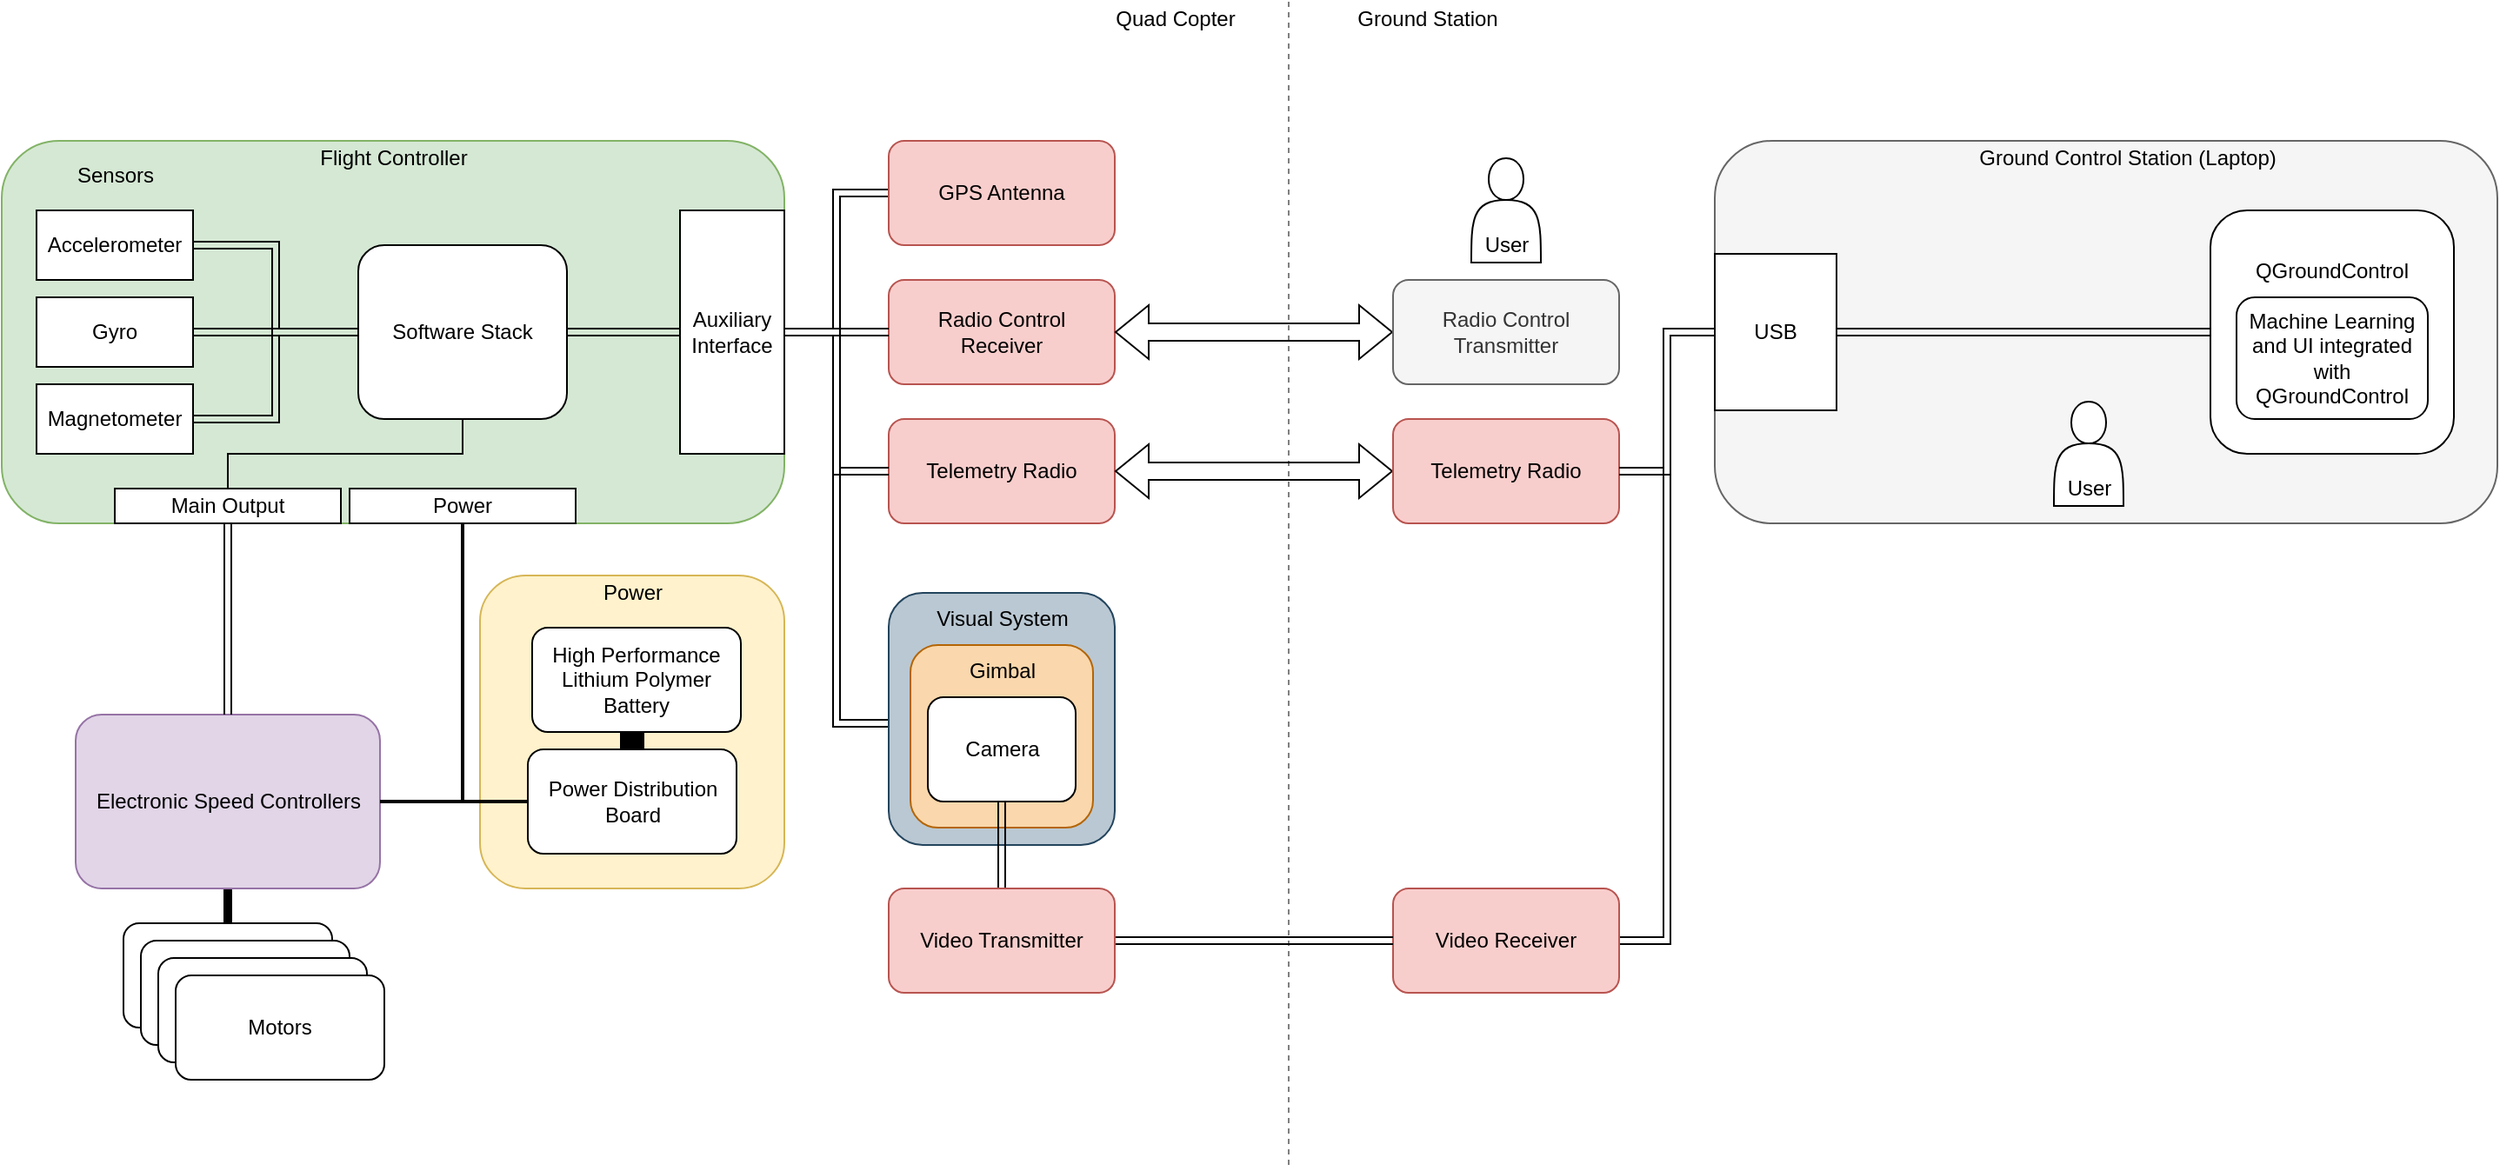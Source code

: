 <mxfile version="14.4.3" type="device" pages="7"><diagram id="L57OoSPGVFHZ4M9xEeLx" name="Level 1"><mxGraphModel dx="2026" dy="1176" grid="1" gridSize="10" guides="1" tooltips="1" connect="1" arrows="1" fold="1" page="1" pageScale="1" pageWidth="850" pageHeight="1100" math="0" shadow="0"><root><mxCell id="0"/><mxCell id="1" parent="0"/><mxCell id="2hWn7nPDc2WVTGScbuD9-1" value="" style="endArrow=none;dashed=1;html=1;opacity=50;" parent="1" edge="1"><mxGeometry width="50" height="50" relative="1" as="geometry"><mxPoint x="850" y="120" as="sourcePoint"/><mxPoint x="850" y="790" as="targetPoint"/></mxGeometry></mxCell><mxCell id="2hWn7nPDc2WVTGScbuD9-3" value="" style="rounded=1;whiteSpace=wrap;html=1;fillColor=#d5e8d4;strokeColor=#82b366;" parent="1" vertex="1"><mxGeometry x="110" y="200" width="450" height="220" as="geometry"/></mxCell><mxCell id="2hWn7nPDc2WVTGScbuD9-8" value="Flight Controller" style="text;html=1;resizable=0;autosize=1;align=center;verticalAlign=middle;points=[];fillColor=none;strokeColor=none;rounded=0;" parent="1" vertex="1"><mxGeometry x="285" y="200" width="100" height="20" as="geometry"/></mxCell><mxCell id="2hWn7nPDc2WVTGScbuD9-61" style="edgeStyle=orthogonalEdgeStyle;rounded=0;orthogonalLoop=1;jettySize=auto;html=1;exitX=1;exitY=0.5;exitDx=0;exitDy=0;entryX=0;entryY=0.5;entryDx=0;entryDy=0;endArrow=none;endFill=0;strokeWidth=1;shape=link;" parent="1" source="2hWn7nPDc2WVTGScbuD9-10" target="2hWn7nPDc2WVTGScbuD9-60" edge="1"><mxGeometry relative="1" as="geometry"/></mxCell><mxCell id="2hWn7nPDc2WVTGScbuD9-10" value="Accelerometer" style="rounded=0;whiteSpace=wrap;html=1;" parent="1" vertex="1"><mxGeometry x="130" y="240" width="90" height="40" as="geometry"/></mxCell><mxCell id="2hWn7nPDc2WVTGScbuD9-62" style="edgeStyle=orthogonalEdgeStyle;shape=link;rounded=0;orthogonalLoop=1;jettySize=auto;html=1;exitX=1;exitY=0.5;exitDx=0;exitDy=0;entryX=0;entryY=0.5;entryDx=0;entryDy=0;endArrow=none;endFill=0;strokeWidth=1;" parent="1" source="2hWn7nPDc2WVTGScbuD9-11" target="2hWn7nPDc2WVTGScbuD9-60" edge="1"><mxGeometry relative="1" as="geometry"/></mxCell><mxCell id="2hWn7nPDc2WVTGScbuD9-11" value="Gyro" style="rounded=0;whiteSpace=wrap;html=1;" parent="1" vertex="1"><mxGeometry x="130" y="290" width="90" height="40" as="geometry"/></mxCell><mxCell id="2hWn7nPDc2WVTGScbuD9-63" style="edgeStyle=orthogonalEdgeStyle;shape=link;rounded=0;orthogonalLoop=1;jettySize=auto;html=1;exitX=1;exitY=0.5;exitDx=0;exitDy=0;entryX=0;entryY=0.5;entryDx=0;entryDy=0;endArrow=none;endFill=0;strokeWidth=1;" parent="1" source="2hWn7nPDc2WVTGScbuD9-12" target="2hWn7nPDc2WVTGScbuD9-60" edge="1"><mxGeometry relative="1" as="geometry"/></mxCell><mxCell id="2hWn7nPDc2WVTGScbuD9-12" value="Magnetometer" style="rounded=0;whiteSpace=wrap;html=1;" parent="1" vertex="1"><mxGeometry x="130" y="340" width="90" height="40" as="geometry"/></mxCell><mxCell id="2hWn7nPDc2WVTGScbuD9-13" value="Ground&amp;nbsp;Station" style="text;html=1;strokeColor=none;fillColor=none;align=center;verticalAlign=middle;whiteSpace=wrap;rounded=0;" parent="1" vertex="1"><mxGeometry x="875" y="120" width="110" height="20" as="geometry"/></mxCell><mxCell id="2hWn7nPDc2WVTGScbuD9-14" value="Quad Copter" style="text;html=1;strokeColor=none;fillColor=none;align=center;verticalAlign=middle;whiteSpace=wrap;rounded=0;" parent="1" vertex="1"><mxGeometry x="745" y="120" width="80" height="20" as="geometry"/></mxCell><mxCell id="2hWn7nPDc2WVTGScbuD9-43" style="edgeStyle=orthogonalEdgeStyle;shape=link;rounded=0;orthogonalLoop=1;jettySize=auto;html=1;exitX=0;exitY=0.5;exitDx=0;exitDy=0;entryX=1;entryY=0.5;entryDx=0;entryDy=0;endArrow=none;endFill=0;" parent="1" source="2hWn7nPDc2WVTGScbuD9-16" target="2hWn7nPDc2WVTGScbuD9-41" edge="1"><mxGeometry relative="1" as="geometry"/></mxCell><mxCell id="2hWn7nPDc2WVTGScbuD9-16" value="GPS Antenna" style="rounded=1;whiteSpace=wrap;html=1;fillColor=#f8cecc;strokeColor=#b85450;" parent="1" vertex="1"><mxGeometry x="620" y="200" width="130" height="60" as="geometry"/></mxCell><mxCell id="2hWn7nPDc2WVTGScbuD9-19" value="Telemetry Radio" style="rounded=1;whiteSpace=wrap;html=1;fillColor=#f8cecc;strokeColor=#b85450;" parent="1" vertex="1"><mxGeometry x="620" y="360" width="130" height="60" as="geometry"/></mxCell><mxCell id="2hWn7nPDc2WVTGScbuD9-23" value="Sensors" style="text;html=1;resizable=0;autosize=1;align=center;verticalAlign=middle;points=[];fillColor=none;strokeColor=none;rounded=0;" parent="1" vertex="1"><mxGeometry x="145" y="210" width="60" height="20" as="geometry"/></mxCell><mxCell id="2hWn7nPDc2WVTGScbuD9-28" value="" style="rounded=1;whiteSpace=wrap;html=1;fillColor=#f5f5f5;strokeColor=#666666;fontColor=#333333;direction=east;" parent="1" vertex="1"><mxGeometry x="1095" y="200" width="450" height="220" as="geometry"/></mxCell><mxCell id="2hWn7nPDc2WVTGScbuD9-29" value="Ground Control Station (Laptop)" style="text;html=1;strokeColor=none;fillColor=none;align=center;verticalAlign=middle;whiteSpace=wrap;rounded=0;direction=east;" parent="1" vertex="1"><mxGeometry x="1235" y="200" width="195" height="20" as="geometry"/></mxCell><mxCell id="mVWEg_uPM2EeYKb2raaq-5" style="edgeStyle=orthogonalEdgeStyle;rounded=0;orthogonalLoop=1;jettySize=auto;html=1;exitX=0;exitY=0.5;exitDx=0;exitDy=0;entryX=1;entryY=0.5;entryDx=0;entryDy=0;shape=link;" parent="1" source="2hWn7nPDc2WVTGScbuD9-30" target="2hWn7nPDc2WVTGScbuD9-35" edge="1"><mxGeometry relative="1" as="geometry"/></mxCell><mxCell id="2hWn7nPDc2WVTGScbuD9-30" value="" style="rounded=1;whiteSpace=wrap;html=1;direction=east;" parent="1" vertex="1"><mxGeometry x="1380" y="240" width="140" height="140" as="geometry"/></mxCell><mxCell id="mVWEg_uPM2EeYKb2raaq-10" style="edgeStyle=orthogonalEdgeStyle;shape=flexArrow;rounded=0;orthogonalLoop=1;jettySize=auto;html=1;exitX=0;exitY=0.5;exitDx=0;exitDy=0;entryX=1;entryY=0.5;entryDx=0;entryDy=0;startArrow=block;startFill=0;" parent="1" source="2hWn7nPDc2WVTGScbuD9-31" target="2hWn7nPDc2WVTGScbuD9-19" edge="1"><mxGeometry relative="1" as="geometry"/></mxCell><mxCell id="2hWn7nPDc2WVTGScbuD9-31" value="Telemetry Radio" style="rounded=1;whiteSpace=wrap;html=1;fillColor=#f8cecc;strokeColor=#b85450;direction=east;" parent="1" vertex="1"><mxGeometry x="910" y="360" width="130" height="60" as="geometry"/></mxCell><mxCell id="2hWn7nPDc2WVTGScbuD9-34" value="Radio Control&lt;br&gt;Receiver" style="rounded=1;whiteSpace=wrap;html=1;fillColor=#f8cecc;strokeColor=#b85450;" parent="1" vertex="1"><mxGeometry x="620" y="280" width="130" height="60" as="geometry"/></mxCell><mxCell id="mVWEg_uPM2EeYKb2raaq-7" style="edgeStyle=orthogonalEdgeStyle;shape=link;rounded=0;orthogonalLoop=1;jettySize=auto;html=1;exitX=0;exitY=0.5;exitDx=0;exitDy=0;entryX=1;entryY=0.5;entryDx=0;entryDy=0;" parent="1" source="2hWn7nPDc2WVTGScbuD9-35" target="2hWn7nPDc2WVTGScbuD9-31" edge="1"><mxGeometry relative="1" as="geometry"/></mxCell><mxCell id="2hWn7nPDc2WVTGScbuD9-35" value="USB" style="rounded=0;whiteSpace=wrap;html=1;direction=east;" parent="1" vertex="1"><mxGeometry x="1095" y="265" width="70" height="90" as="geometry"/></mxCell><mxCell id="mVWEg_uPM2EeYKb2raaq-9" style="edgeStyle=orthogonalEdgeStyle;shape=flexArrow;rounded=0;orthogonalLoop=1;jettySize=auto;html=1;exitX=0;exitY=0.5;exitDx=0;exitDy=0;entryX=1;entryY=0.5;entryDx=0;entryDy=0;startArrow=block;startFill=0;" parent="1" source="2hWn7nPDc2WVTGScbuD9-39" target="2hWn7nPDc2WVTGScbuD9-34" edge="1"><mxGeometry relative="1" as="geometry"/></mxCell><mxCell id="2hWn7nPDc2WVTGScbuD9-39" value="Radio Control Transmitter" style="rounded=1;whiteSpace=wrap;html=1;fillColor=#f5f5f5;strokeColor=#666666;fontColor=#333333;direction=east;" parent="1" vertex="1"><mxGeometry x="910" y="280" width="130" height="60" as="geometry"/></mxCell><mxCell id="2hWn7nPDc2WVTGScbuD9-42" style="edgeStyle=orthogonalEdgeStyle;shape=link;rounded=0;orthogonalLoop=1;jettySize=auto;html=1;exitX=1;exitY=0.5;exitDx=0;exitDy=0;entryX=0;entryY=0.5;entryDx=0;entryDy=0;endArrow=none;endFill=0;" parent="1" source="2hWn7nPDc2WVTGScbuD9-41" target="2hWn7nPDc2WVTGScbuD9-34" edge="1"><mxGeometry relative="1" as="geometry"/></mxCell><mxCell id="2hWn7nPDc2WVTGScbuD9-44" style="edgeStyle=orthogonalEdgeStyle;shape=link;rounded=0;orthogonalLoop=1;jettySize=auto;html=1;exitX=1;exitY=0.5;exitDx=0;exitDy=0;entryX=0;entryY=0.5;entryDx=0;entryDy=0;endArrow=none;endFill=0;" parent="1" source="2hWn7nPDc2WVTGScbuD9-41" target="2hWn7nPDc2WVTGScbuD9-19" edge="1"><mxGeometry relative="1" as="geometry"/></mxCell><mxCell id="1LeT8fLaGipfETS-hUL3-10" style="edgeStyle=orthogonalEdgeStyle;rounded=0;orthogonalLoop=1;jettySize=auto;html=1;exitX=1;exitY=0.5;exitDx=0;exitDy=0;entryX=0;entryY=0.5;entryDx=0;entryDy=0;startArrow=none;startFill=0;endArrow=classicThin;endFill=1;strokeWidth=1;shape=link;" parent="1" source="2hWn7nPDc2WVTGScbuD9-41" target="1LeT8fLaGipfETS-hUL3-6" edge="1"><mxGeometry relative="1" as="geometry"><Array as="points"><mxPoint x="590" y="310"/><mxPoint x="590" y="535"/></Array></mxGeometry></mxCell><mxCell id="2hWn7nPDc2WVTGScbuD9-41" value="Auxiliary Interface" style="rounded=0;whiteSpace=wrap;html=1;" parent="1" vertex="1"><mxGeometry x="500" y="240" width="60" height="140" as="geometry"/></mxCell><mxCell id="2hWn7nPDc2WVTGScbuD9-45" value="" style="rounded=1;whiteSpace=wrap;html=1;fillColor=#fff2cc;strokeColor=#d6b656;" parent="1" vertex="1"><mxGeometry x="385" y="450" width="175" height="180" as="geometry"/></mxCell><mxCell id="2hWn7nPDc2WVTGScbuD9-77" style="edgeStyle=orthogonalEdgeStyle;rounded=0;orthogonalLoop=1;jettySize=auto;html=1;exitX=0.5;exitY=1;exitDx=0;exitDy=0;startArrow=none;startFill=0;endArrow=none;endFill=0;strokeWidth=5;" parent="1" source="2hWn7nPDc2WVTGScbuD9-48" target="2hWn7nPDc2WVTGScbuD9-67" edge="1"><mxGeometry relative="1" as="geometry"/></mxCell><mxCell id="2hWn7nPDc2WVTGScbuD9-48" value="Electronic Speed Controllers" style="rounded=1;whiteSpace=wrap;html=1;fillColor=#e1d5e7;strokeColor=#9673a6;" parent="1" vertex="1"><mxGeometry x="152.5" y="530" width="175" height="100" as="geometry"/></mxCell><mxCell id="2hWn7nPDc2WVTGScbuD9-71" style="edgeStyle=orthogonalEdgeStyle;rounded=0;orthogonalLoop=1;jettySize=auto;html=1;exitX=0;exitY=0.5;exitDx=0;exitDy=0;startArrow=none;startFill=0;endArrow=none;endFill=0;endSize=2;strokeWidth=2;" parent="1" source="2hWn7nPDc2WVTGScbuD9-54" target="2hWn7nPDc2WVTGScbuD9-65" edge="1"><mxGeometry relative="1" as="geometry"/></mxCell><mxCell id="2hWn7nPDc2WVTGScbuD9-74" style="edgeStyle=orthogonalEdgeStyle;rounded=0;orthogonalLoop=1;jettySize=auto;html=1;exitX=0;exitY=0.5;exitDx=0;exitDy=0;entryX=1;entryY=0.5;entryDx=0;entryDy=0;startArrow=none;startFill=0;endArrow=none;endFill=0;endSize=2;strokeWidth=2;" parent="1" source="2hWn7nPDc2WVTGScbuD9-54" target="2hWn7nPDc2WVTGScbuD9-48" edge="1"><mxGeometry relative="1" as="geometry"/></mxCell><mxCell id="2hWn7nPDc2WVTGScbuD9-54" value="Power Distribution Board" style="rounded=1;whiteSpace=wrap;html=1;" parent="1" vertex="1"><mxGeometry x="412.5" y="550" width="120" height="60" as="geometry"/></mxCell><mxCell id="2hWn7nPDc2WVTGScbuD9-55" value="Power" style="text;html=1;strokeColor=none;fillColor=none;align=center;verticalAlign=middle;whiteSpace=wrap;rounded=0;" parent="1" vertex="1"><mxGeometry x="452.5" y="450" width="40" height="20" as="geometry"/></mxCell><mxCell id="2hWn7nPDc2WVTGScbuD9-72" style="edgeStyle=orthogonalEdgeStyle;rounded=0;orthogonalLoop=1;jettySize=auto;html=1;exitX=0.5;exitY=1;exitDx=0;exitDy=0;entryX=0.5;entryY=0;entryDx=0;entryDy=0;startArrow=none;startFill=0;endArrow=none;endFill=0;endSize=2;strokeWidth=14;" parent="1" source="2hWn7nPDc2WVTGScbuD9-57" target="2hWn7nPDc2WVTGScbuD9-54" edge="1"><mxGeometry relative="1" as="geometry"/></mxCell><mxCell id="2hWn7nPDc2WVTGScbuD9-57" value="&lt;span&gt;High Performance Lithium Polymer Battery&lt;/span&gt;" style="rounded=1;whiteSpace=wrap;html=1;" parent="1" vertex="1"><mxGeometry x="415" y="480" width="120" height="60" as="geometry"/></mxCell><mxCell id="2hWn7nPDc2WVTGScbuD9-64" style="edgeStyle=orthogonalEdgeStyle;shape=link;rounded=0;orthogonalLoop=1;jettySize=auto;html=1;exitX=1;exitY=0.5;exitDx=0;exitDy=0;endArrow=none;endFill=0;strokeWidth=1;" parent="1" source="2hWn7nPDc2WVTGScbuD9-60" target="2hWn7nPDc2WVTGScbuD9-41" edge="1"><mxGeometry relative="1" as="geometry"/></mxCell><mxCell id="1LeT8fLaGipfETS-hUL3-3" style="edgeStyle=orthogonalEdgeStyle;rounded=0;orthogonalLoop=1;jettySize=auto;html=1;exitX=0.5;exitY=1;exitDx=0;exitDy=0;entryX=0.5;entryY=0;entryDx=0;entryDy=0;startArrow=none;startFill=0;endArrow=none;endFill=0;strokeWidth=1;" parent="1" source="2hWn7nPDc2WVTGScbuD9-60" target="1LeT8fLaGipfETS-hUL3-1" edge="1"><mxGeometry relative="1" as="geometry"/></mxCell><mxCell id="2hWn7nPDc2WVTGScbuD9-60" value="Software Stack" style="rounded=1;whiteSpace=wrap;html=1;" parent="1" vertex="1"><mxGeometry x="315" y="260" width="120" height="100" as="geometry"/></mxCell><mxCell id="2hWn7nPDc2WVTGScbuD9-65" value="Power" style="rounded=0;whiteSpace=wrap;html=1;" parent="1" vertex="1"><mxGeometry x="310" y="400" width="130" height="20" as="geometry"/></mxCell><mxCell id="2hWn7nPDc2WVTGScbuD9-67" value="Motor" style="rounded=1;whiteSpace=wrap;html=1;" parent="1" vertex="1"><mxGeometry x="180" y="650" width="120" height="60" as="geometry"/></mxCell><mxCell id="2hWn7nPDc2WVTGScbuD9-68" value="Motor" style="rounded=1;whiteSpace=wrap;html=1;" parent="1" vertex="1"><mxGeometry x="190" y="660" width="120" height="60" as="geometry"/></mxCell><mxCell id="2hWn7nPDc2WVTGScbuD9-69" value="Motor" style="rounded=1;whiteSpace=wrap;html=1;" parent="1" vertex="1"><mxGeometry x="200" y="670" width="120" height="60" as="geometry"/></mxCell><mxCell id="2hWn7nPDc2WVTGScbuD9-70" value="Motors" style="rounded=1;whiteSpace=wrap;html=1;" parent="1" vertex="1"><mxGeometry x="210" y="680" width="120" height="60" as="geometry"/></mxCell><mxCell id="2hWn7nPDc2WVTGScbuD9-76" style="edgeStyle=orthogonalEdgeStyle;rounded=0;orthogonalLoop=1;jettySize=auto;html=1;entryX=0.5;entryY=0;entryDx=0;entryDy=0;startArrow=none;startFill=0;endArrow=none;endFill=0;strokeWidth=1;shape=link;exitX=0.5;exitY=1;exitDx=0;exitDy=0;" parent="1" source="1LeT8fLaGipfETS-hUL3-1" target="2hWn7nPDc2WVTGScbuD9-48" edge="1"><mxGeometry relative="1" as="geometry"><mxPoint x="240" y="440" as="sourcePoint"/></mxGeometry></mxCell><mxCell id="2hWn7nPDc2WVTGScbuD9-83" value="" style="shape=actor;whiteSpace=wrap;html=1;direction=east;" parent="1" vertex="1"><mxGeometry x="1290" y="350" width="40" height="60" as="geometry"/></mxCell><mxCell id="mVWEg_uPM2EeYKb2raaq-11" value="User" style="text;html=1;align=center;verticalAlign=middle;resizable=0;points=[];autosize=1;" parent="1" vertex="1"><mxGeometry x="1290" y="390" width="40" height="20" as="geometry"/></mxCell><mxCell id="1LeT8fLaGipfETS-hUL3-1" value="Main Output" style="rounded=0;whiteSpace=wrap;html=1;" parent="1" vertex="1"><mxGeometry x="175" y="400" width="130" height="20" as="geometry"/></mxCell><mxCell id="1LeT8fLaGipfETS-hUL3-4" value="" style="rounded=1;whiteSpace=wrap;html=1;fillColor=#bac8d3;strokeColor=#23445d;" parent="1" vertex="1"><mxGeometry x="620" y="460" width="130" height="145" as="geometry"/></mxCell><mxCell id="1LeT8fLaGipfETS-hUL3-5" value="Visual System" style="text;html=1;align=center;verticalAlign=middle;resizable=0;points=[];autosize=1;" parent="1" vertex="1"><mxGeometry x="640" y="465" width="90" height="20" as="geometry"/></mxCell><mxCell id="1LeT8fLaGipfETS-hUL3-6" value="" style="rounded=1;whiteSpace=wrap;html=1;fillColor=#fad7ac;strokeColor=#b46504;" parent="1" vertex="1"><mxGeometry x="632.5" y="490" width="105" height="105" as="geometry"/></mxCell><mxCell id="1LeT8fLaGipfETS-hUL3-8" value="Camera" style="rounded=1;whiteSpace=wrap;html=1;" parent="1" vertex="1"><mxGeometry x="642.5" y="520" width="85" height="60" as="geometry"/></mxCell><mxCell id="1LeT8fLaGipfETS-hUL3-9" value="Gimbal" style="text;html=1;align=center;verticalAlign=middle;resizable=0;points=[];autosize=1;" parent="1" vertex="1"><mxGeometry x="660" y="495" width="50" height="20" as="geometry"/></mxCell><mxCell id="KC3mMcQxpz_5OKfKuOs6-1" value="" style="shape=actor;whiteSpace=wrap;html=1;direction=east;" parent="1" vertex="1"><mxGeometry x="955" y="210" width="40" height="60" as="geometry"/></mxCell><mxCell id="KC3mMcQxpz_5OKfKuOs6-2" value="User" style="text;html=1;align=center;verticalAlign=middle;resizable=0;points=[];autosize=1;" parent="1" vertex="1"><mxGeometry x="955" y="250" width="40" height="20" as="geometry"/></mxCell><mxCell id="6q-NcdesIaIxOx32wUDX-1" value="QGroundControl" style="text;html=1;strokeColor=none;fillColor=none;align=center;verticalAlign=middle;whiteSpace=wrap;rounded=0;" parent="1" vertex="1"><mxGeometry x="1400" y="265" width="100" height="20" as="geometry"/></mxCell><mxCell id="6q-NcdesIaIxOx32wUDX-2" value="Machine Learning and UI integrated with QGroundControl" style="rounded=1;whiteSpace=wrap;html=1;" parent="1" vertex="1"><mxGeometry x="1395" y="290" width="110" height="70" as="geometry"/></mxCell><mxCell id="6q-NcdesIaIxOx32wUDX-4" style="edgeStyle=orthogonalEdgeStyle;rounded=0;orthogonalLoop=1;jettySize=auto;html=1;entryX=0;entryY=0.5;entryDx=0;entryDy=0;endArrow=none;endFill=0;shape=link;" parent="1" source="6q-NcdesIaIxOx32wUDX-3" target="2hWn7nPDc2WVTGScbuD9-35" edge="1"><mxGeometry relative="1" as="geometry"/></mxCell><mxCell id="6q-NcdesIaIxOx32wUDX-3" value="Video Receiver" style="rounded=1;whiteSpace=wrap;html=1;fillColor=#f8cecc;strokeColor=#b85450;direction=east;" parent="1" vertex="1"><mxGeometry x="910" y="630" width="130" height="60" as="geometry"/></mxCell><mxCell id="6q-NcdesIaIxOx32wUDX-6" style="edgeStyle=orthogonalEdgeStyle;shape=link;rounded=0;orthogonalLoop=1;jettySize=auto;html=1;entryX=0.5;entryY=1;entryDx=0;entryDy=0;endArrow=none;endFill=0;" parent="1" source="6q-NcdesIaIxOx32wUDX-5" target="1LeT8fLaGipfETS-hUL3-8" edge="1"><mxGeometry relative="1" as="geometry"/></mxCell><mxCell id="6q-NcdesIaIxOx32wUDX-7" style="edgeStyle=orthogonalEdgeStyle;shape=link;rounded=0;orthogonalLoop=1;jettySize=auto;html=1;endArrow=none;endFill=0;" parent="1" source="6q-NcdesIaIxOx32wUDX-5" target="6q-NcdesIaIxOx32wUDX-3" edge="1"><mxGeometry relative="1" as="geometry"/></mxCell><mxCell id="6q-NcdesIaIxOx32wUDX-5" value="Video Transmitter" style="rounded=1;whiteSpace=wrap;html=1;fillColor=#f8cecc;strokeColor=#b85450;direction=east;" parent="1" vertex="1"><mxGeometry x="620" y="630" width="130" height="60" as="geometry"/></mxCell></root></mxGraphModel></diagram><diagram id="wiLABbhi4EED9Iqvi5vL" name="Level 2 - Control"><mxGraphModel dx="2026" dy="1176" grid="1" gridSize="10" guides="1" tooltips="1" connect="1" arrows="1" fold="1" page="1" pageScale="1" pageWidth="850" pageHeight="1100" math="0" shadow="0"><root><mxCell id="ggPjbQMGnuUtf8POyPaK-0"/><mxCell id="ggPjbQMGnuUtf8POyPaK-1" parent="ggPjbQMGnuUtf8POyPaK-0"/><mxCell id="rTtfcUrDVZpvDX_cf9F0-0" value="" style="rounded=1;whiteSpace=wrap;html=1;fillColor=#d5e8d4;strokeColor=#82b366;" parent="ggPjbQMGnuUtf8POyPaK-1" vertex="1"><mxGeometry x="40" y="40" width="450" height="220" as="geometry"/></mxCell><mxCell id="rTtfcUrDVZpvDX_cf9F0-1" value="PX4 Flight Controller" style="text;html=1;resizable=0;autosize=1;align=center;verticalAlign=middle;points=[];fillColor=none;strokeColor=none;rounded=0;" parent="ggPjbQMGnuUtf8POyPaK-1" vertex="1"><mxGeometry x="200" y="40" width="130" height="20" as="geometry"/></mxCell><mxCell id="rTtfcUrDVZpvDX_cf9F0-2" style="edgeStyle=orthogonalEdgeStyle;rounded=0;orthogonalLoop=1;jettySize=auto;html=1;exitX=1;exitY=0.5;exitDx=0;exitDy=0;entryX=0;entryY=0.5;entryDx=0;entryDy=0;endArrow=none;endFill=0;strokeWidth=1;shape=link;" parent="ggPjbQMGnuUtf8POyPaK-1" source="rTtfcUrDVZpvDX_cf9F0-3" target="rTtfcUrDVZpvDX_cf9F0-12" edge="1"><mxGeometry relative="1" as="geometry"/></mxCell><mxCell id="rTtfcUrDVZpvDX_cf9F0-3" value="Accelerometer" style="rounded=0;whiteSpace=wrap;html=1;" parent="ggPjbQMGnuUtf8POyPaK-1" vertex="1"><mxGeometry x="60" y="80" width="90" height="40" as="geometry"/></mxCell><mxCell id="rTtfcUrDVZpvDX_cf9F0-4" style="edgeStyle=orthogonalEdgeStyle;shape=link;rounded=0;orthogonalLoop=1;jettySize=auto;html=1;exitX=1;exitY=0.5;exitDx=0;exitDy=0;entryX=0;entryY=0.5;entryDx=0;entryDy=0;endArrow=none;endFill=0;strokeWidth=1;" parent="ggPjbQMGnuUtf8POyPaK-1" source="rTtfcUrDVZpvDX_cf9F0-5" target="rTtfcUrDVZpvDX_cf9F0-12" edge="1"><mxGeometry relative="1" as="geometry"/></mxCell><mxCell id="rTtfcUrDVZpvDX_cf9F0-5" value="Gyro" style="rounded=0;whiteSpace=wrap;html=1;" parent="ggPjbQMGnuUtf8POyPaK-1" vertex="1"><mxGeometry x="60" y="130" width="90" height="40" as="geometry"/></mxCell><mxCell id="rTtfcUrDVZpvDX_cf9F0-6" style="edgeStyle=orthogonalEdgeStyle;shape=link;rounded=0;orthogonalLoop=1;jettySize=auto;html=1;exitX=1;exitY=0.5;exitDx=0;exitDy=0;entryX=0;entryY=0.5;entryDx=0;entryDy=0;endArrow=none;endFill=0;strokeWidth=1;" parent="ggPjbQMGnuUtf8POyPaK-1" source="rTtfcUrDVZpvDX_cf9F0-7" target="rTtfcUrDVZpvDX_cf9F0-12" edge="1"><mxGeometry relative="1" as="geometry"/></mxCell><mxCell id="rTtfcUrDVZpvDX_cf9F0-7" value="Magnetometer" style="rounded=0;whiteSpace=wrap;html=1;" parent="ggPjbQMGnuUtf8POyPaK-1" vertex="1"><mxGeometry x="60" y="180" width="90" height="40" as="geometry"/></mxCell><mxCell id="rTtfcUrDVZpvDX_cf9F0-8" value="Sensors" style="text;html=1;resizable=0;autosize=1;align=center;verticalAlign=middle;points=[];fillColor=none;strokeColor=none;rounded=0;" parent="ggPjbQMGnuUtf8POyPaK-1" vertex="1"><mxGeometry x="75" y="50" width="60" height="20" as="geometry"/></mxCell><mxCell id="bDgC2okuGLu8KI3sO2Jo-3" style="edgeStyle=orthogonalEdgeStyle;rounded=0;orthogonalLoop=1;jettySize=auto;html=1;exitX=1;exitY=0.5;exitDx=0;exitDy=0;startArrow=classic;startFill=1;" parent="ggPjbQMGnuUtf8POyPaK-1" source="rTtfcUrDVZpvDX_cf9F0-9" edge="1"><mxGeometry relative="1" as="geometry"><mxPoint x="560" y="150" as="targetPoint"/></mxGeometry></mxCell><mxCell id="rTtfcUrDVZpvDX_cf9F0-9" value="Auxiliary Interface" style="rounded=0;whiteSpace=wrap;html=1;" parent="ggPjbQMGnuUtf8POyPaK-1" vertex="1"><mxGeometry x="430" y="80" width="60" height="140" as="geometry"/></mxCell><mxCell id="rTtfcUrDVZpvDX_cf9F0-10" style="edgeStyle=orthogonalEdgeStyle;shape=link;rounded=0;orthogonalLoop=1;jettySize=auto;html=1;exitX=1;exitY=0.5;exitDx=0;exitDy=0;endArrow=none;endFill=0;strokeWidth=1;" parent="ggPjbQMGnuUtf8POyPaK-1" source="rTtfcUrDVZpvDX_cf9F0-12" target="rTtfcUrDVZpvDX_cf9F0-9" edge="1"><mxGeometry relative="1" as="geometry"/></mxCell><mxCell id="rTtfcUrDVZpvDX_cf9F0-11" style="edgeStyle=orthogonalEdgeStyle;rounded=0;orthogonalLoop=1;jettySize=auto;html=1;exitX=0.5;exitY=1;exitDx=0;exitDy=0;entryX=0.5;entryY=0;entryDx=0;entryDy=0;startArrow=none;startFill=0;endArrow=none;endFill=0;strokeWidth=1;" parent="ggPjbQMGnuUtf8POyPaK-1" source="rTtfcUrDVZpvDX_cf9F0-12" target="rTtfcUrDVZpvDX_cf9F0-14" edge="1"><mxGeometry relative="1" as="geometry"/></mxCell><mxCell id="rTtfcUrDVZpvDX_cf9F0-12" value="Software Stack" style="rounded=1;whiteSpace=wrap;html=1;" parent="ggPjbQMGnuUtf8POyPaK-1" vertex="1"><mxGeometry x="245" y="100" width="120" height="100" as="geometry"/></mxCell><mxCell id="rTtfcUrDVZpvDX_cf9F0-13" value="Power" style="rounded=0;whiteSpace=wrap;html=1;" parent="ggPjbQMGnuUtf8POyPaK-1" vertex="1"><mxGeometry x="240" y="240" width="130" height="20" as="geometry"/></mxCell><mxCell id="3UVXeNfnDoLnRZcKmKPL-4" style="edgeStyle=orthogonalEdgeStyle;rounded=0;orthogonalLoop=1;jettySize=auto;html=1;exitX=0.5;exitY=1;exitDx=0;exitDy=0;" parent="ggPjbQMGnuUtf8POyPaK-1" source="rTtfcUrDVZpvDX_cf9F0-14" edge="1"><mxGeometry relative="1" as="geometry"><mxPoint x="170" y="290" as="targetPoint"/></mxGeometry></mxCell><mxCell id="rTtfcUrDVZpvDX_cf9F0-14" value="Main Output" style="rounded=0;whiteSpace=wrap;html=1;" parent="ggPjbQMGnuUtf8POyPaK-1" vertex="1"><mxGeometry x="105" y="240" width="130" height="20" as="geometry"/></mxCell><mxCell id="bDgC2okuGLu8KI3sO2Jo-2" style="edgeStyle=orthogonalEdgeStyle;rounded=0;orthogonalLoop=1;jettySize=auto;html=1;entryX=0.5;entryY=1;entryDx=0;entryDy=0;exitX=0.5;exitY=0;exitDx=0;exitDy=0;" parent="ggPjbQMGnuUtf8POyPaK-1" source="bDgC2okuGLu8KI3sO2Jo-1" target="rTtfcUrDVZpvDX_cf9F0-13" edge="1"><mxGeometry relative="1" as="geometry"><mxPoint x="305" y="300" as="sourcePoint"/></mxGeometry></mxCell><mxCell id="bDgC2okuGLu8KI3sO2Jo-1" value="5V Supply" style="text;html=1;strokeColor=none;fillColor=none;align=center;verticalAlign=middle;whiteSpace=wrap;rounded=0;" parent="ggPjbQMGnuUtf8POyPaK-1" vertex="1"><mxGeometry x="237.5" y="300" width="135" height="20" as="geometry"/></mxCell><mxCell id="bDgC2okuGLu8KI3sO2Jo-4" value="External Sensors" style="text;html=1;align=center;verticalAlign=middle;resizable=0;points=[];autosize=1;" parent="ggPjbQMGnuUtf8POyPaK-1" vertex="1"><mxGeometry x="560" y="140" width="110" height="20" as="geometry"/></mxCell><mxCell id="3UVXeNfnDoLnRZcKmKPL-2" value="Electronic Speed Controllers (PWM)" style="text;html=1;strokeColor=none;fillColor=none;align=center;verticalAlign=middle;whiteSpace=wrap;rounded=0;" parent="ggPjbQMGnuUtf8POyPaK-1" vertex="1"><mxGeometry x="102.5" y="300" width="135" height="20" as="geometry"/></mxCell></root></mxGraphModel></diagram><diagram id="qkE4tNSkCtNKyvYT9DgE" name="Level 2 - ESC"><mxGraphModel dx="2026" dy="1176" grid="1" gridSize="10" guides="1" tooltips="1" connect="1" arrows="1" fold="1" page="1" pageScale="1" pageWidth="850" pageHeight="1100" math="0" shadow="0"><root><mxCell id="Gy1rUWJ7SZ1IuBK66XTh-0"/><mxCell id="Gy1rUWJ7SZ1IuBK66XTh-1" parent="Gy1rUWJ7SZ1IuBK66XTh-0"/><mxCell id="Lgi07TF8syMw5dw3BWuA-0" style="edgeStyle=orthogonalEdgeStyle;rounded=0;orthogonalLoop=1;jettySize=auto;html=1;exitX=0.5;exitY=1;exitDx=0;exitDy=0;startArrow=none;startFill=0;endArrow=none;endFill=0;strokeWidth=5;" parent="Gy1rUWJ7SZ1IuBK66XTh-1" source="Lgi07TF8syMw5dw3BWuA-1" target="Lgi07TF8syMw5dw3BWuA-2" edge="1"><mxGeometry relative="1" as="geometry"/></mxCell><mxCell id="Lgi07TF8syMw5dw3BWuA-1" value="Electronic Speed Controllers" style="rounded=1;whiteSpace=wrap;html=1;fillColor=#e1d5e7;strokeColor=#9673a6;" parent="Gy1rUWJ7SZ1IuBK66XTh-1" vertex="1"><mxGeometry x="120" y="160" width="175" height="100" as="geometry"/></mxCell><mxCell id="Lgi07TF8syMw5dw3BWuA-2" value="Motor" style="rounded=1;whiteSpace=wrap;html=1;" parent="Gy1rUWJ7SZ1IuBK66XTh-1" vertex="1"><mxGeometry x="147.5" y="280" width="120" height="60" as="geometry"/></mxCell><mxCell id="Lgi07TF8syMw5dw3BWuA-3" value="Motor" style="rounded=1;whiteSpace=wrap;html=1;" parent="Gy1rUWJ7SZ1IuBK66XTh-1" vertex="1"><mxGeometry x="157.5" y="290" width="120" height="60" as="geometry"/></mxCell><mxCell id="Lgi07TF8syMw5dw3BWuA-4" value="Motor" style="rounded=1;whiteSpace=wrap;html=1;" parent="Gy1rUWJ7SZ1IuBK66XTh-1" vertex="1"><mxGeometry x="167.5" y="300" width="120" height="60" as="geometry"/></mxCell><mxCell id="06-349LlHpCIcQJPyFn6-0" value="" style="endArrow=none;html=1;entryX=1;entryY=0.5;entryDx=0;entryDy=0;endFill=0;strokeWidth=6;" parent="Gy1rUWJ7SZ1IuBK66XTh-1" target="Lgi07TF8syMw5dw3BWuA-1" edge="1"><mxGeometry width="50" height="50" relative="1" as="geometry"><mxPoint x="370" y="210" as="sourcePoint"/><mxPoint x="320" y="210" as="targetPoint"/></mxGeometry></mxCell><mxCell id="06-349LlHpCIcQJPyFn6-1" value="" style="endArrow=classic;html=1;shape=link;" parent="Gy1rUWJ7SZ1IuBK66XTh-1" edge="1"><mxGeometry width="50" height="50" relative="1" as="geometry"><mxPoint x="208" y="90" as="sourcePoint"/><mxPoint x="208" y="160" as="targetPoint"/></mxGeometry></mxCell><mxCell id="06-349LlHpCIcQJPyFn6-2" value="Flight Controller" style="text;html=1;align=center;verticalAlign=middle;resizable=0;points=[];autosize=1;" parent="Gy1rUWJ7SZ1IuBK66XTh-1" vertex="1"><mxGeometry x="157.5" y="70" width="100" height="20" as="geometry"/></mxCell><mxCell id="06-349LlHpCIcQJPyFn6-3" value="14.8V (Power Distribution Board)" style="text;html=1;align=center;verticalAlign=middle;resizable=0;points=[];autosize=1;" parent="Gy1rUWJ7SZ1IuBK66XTh-1" vertex="1"><mxGeometry x="320" y="180" width="190" height="20" as="geometry"/></mxCell></root></mxGraphModel></diagram><diagram id="JMp_ia8EDyN1MUNxryvZ" name="Level 2 - Sensors"><mxGraphModel dx="2026" dy="1176" grid="1" gridSize="10" guides="1" tooltips="1" connect="1" arrows="1" fold="1" page="1" pageScale="1" pageWidth="850" pageHeight="1100" math="0" shadow="0"><root><mxCell id="yUhFRcREmp4wtqSTOj0Y-0"/><mxCell id="yUhFRcREmp4wtqSTOj0Y-1" parent="yUhFRcREmp4wtqSTOj0Y-0"/><mxCell id="dCluGCZjfToCMcQBhcjd-0" value="GPS Antenna" style="rounded=1;whiteSpace=wrap;html=1;fillColor=#f8cecc;strokeColor=#b85450;" parent="yUhFRcREmp4wtqSTOj0Y-1" vertex="1"><mxGeometry x="200" y="40" width="130" height="60" as="geometry"/></mxCell><mxCell id="dCluGCZjfToCMcQBhcjd-1" value="Telemetry Radio" style="rounded=1;whiteSpace=wrap;html=1;fillColor=#f8cecc;strokeColor=#b85450;" parent="yUhFRcREmp4wtqSTOj0Y-1" vertex="1"><mxGeometry x="200" y="200" width="130" height="60" as="geometry"/></mxCell><mxCell id="dCluGCZjfToCMcQBhcjd-2" value="Radio Control&lt;br&gt;Receiver" style="rounded=1;whiteSpace=wrap;html=1;fillColor=#f8cecc;strokeColor=#b85450;" parent="yUhFRcREmp4wtqSTOj0Y-1" vertex="1"><mxGeometry x="200" y="120" width="130" height="60" as="geometry"/></mxCell><mxCell id="wsuUp_lKtWuTvz6RnBrx-1" style="edgeStyle=orthogonalEdgeStyle;shape=link;rounded=0;orthogonalLoop=1;jettySize=auto;html=1;entryX=0;entryY=0.5;entryDx=0;entryDy=0;endArrow=none;endFill=0;strokeWidth=1;" parent="yUhFRcREmp4wtqSTOj0Y-1" target="dCluGCZjfToCMcQBhcjd-2" edge="1"><mxGeometry relative="1" as="geometry"><mxPoint x="90" y="150" as="sourcePoint"/></mxGeometry></mxCell><mxCell id="wsuUp_lKtWuTvz6RnBrx-3" style="edgeStyle=orthogonalEdgeStyle;shape=link;rounded=0;orthogonalLoop=1;jettySize=auto;html=1;entryX=0;entryY=0.5;entryDx=0;entryDy=0;endArrow=none;endFill=0;strokeWidth=1;" parent="yUhFRcREmp4wtqSTOj0Y-1" target="dCluGCZjfToCMcQBhcjd-1" edge="1"><mxGeometry relative="1" as="geometry"><mxPoint x="90" y="150" as="sourcePoint"/></mxGeometry></mxCell><mxCell id="wsuUp_lKtWuTvz6RnBrx-4" style="edgeStyle=orthogonalEdgeStyle;shape=link;rounded=0;orthogonalLoop=1;jettySize=auto;html=1;entryX=0;entryY=0.5;entryDx=0;entryDy=0;endArrow=none;endFill=0;strokeWidth=1;" parent="yUhFRcREmp4wtqSTOj0Y-1" target="dCluGCZjfToCMcQBhcjd-0" edge="1"><mxGeometry relative="1" as="geometry"><mxPoint x="90" y="150" as="sourcePoint"/></mxGeometry></mxCell><mxCell id="wsuUp_lKtWuTvz6RnBrx-0" value="Flight Controller" style="text;html=1;strokeColor=none;fillColor=none;align=center;verticalAlign=middle;whiteSpace=wrap;rounded=0;" parent="yUhFRcREmp4wtqSTOj0Y-1" vertex="1"><mxGeometry x="40" y="140" width="40" height="20" as="geometry"/></mxCell><mxCell id="wsuUp_lKtWuTvz6RnBrx-5" value="I2C" style="text;html=1;align=center;verticalAlign=middle;resizable=0;points=[];autosize=1;" parent="yUhFRcREmp4wtqSTOj0Y-1" vertex="1"><mxGeometry x="100" y="120" width="30" height="20" as="geometry"/></mxCell></root></mxGraphModel></diagram><diagram id="MpX4Fsow3qacUTX5fPgu" name="Level 2 - Power"><mxGraphModel dx="2026" dy="1176" grid="1" gridSize="10" guides="1" tooltips="1" connect="1" arrows="1" fold="1" page="1" pageScale="1" pageWidth="850" pageHeight="1100" math="0" shadow="0"><root><mxCell id="yboLUJjTb6MOelh8iGaP-0"/><mxCell id="yboLUJjTb6MOelh8iGaP-1" parent="yboLUJjTb6MOelh8iGaP-0"/><mxCell id="yboLUJjTb6MOelh8iGaP-3" value="Power Distribution Board" style="rounded=1;whiteSpace=wrap;html=1;fillColor=#f8cecc;strokeColor=#b85450;" parent="yboLUJjTb6MOelh8iGaP-1" vertex="1"><mxGeometry x="130" y="220" width="250" height="130" as="geometry"/></mxCell><mxCell id="yboLUJjTb6MOelh8iGaP-5" style="edgeStyle=orthogonalEdgeStyle;rounded=0;orthogonalLoop=1;jettySize=auto;html=1;exitX=0.5;exitY=1;exitDx=0;exitDy=0;entryX=0.5;entryY=0;entryDx=0;entryDy=0;startArrow=none;startFill=0;endArrow=none;endFill=0;endSize=2;strokeWidth=14;" parent="yboLUJjTb6MOelh8iGaP-1" source="yboLUJjTb6MOelh8iGaP-6" target="yboLUJjTb6MOelh8iGaP-3" edge="1"><mxGeometry relative="1" as="geometry"/></mxCell><mxCell id="yboLUJjTb6MOelh8iGaP-6" value="&lt;span&gt;14.8V Lithium Polymer Battery&lt;/span&gt;" style="rounded=1;whiteSpace=wrap;html=1;fillColor=#fff2cc;strokeColor=#d6b656;" parent="yboLUJjTb6MOelh8iGaP-1" vertex="1"><mxGeometry x="152.5" y="60" width="205" height="130" as="geometry"/></mxCell><mxCell id="9At-Cf4RkO8wPQRINhTk-2" value="" style="endArrow=classic;html=1;strokeWidth=3;exitX=1;exitY=0.5;exitDx=0;exitDy=0;" parent="yboLUJjTb6MOelh8iGaP-1" source="yboLUJjTb6MOelh8iGaP-3" edge="1"><mxGeometry width="50" height="50" relative="1" as="geometry"><mxPoint x="330" y="310" as="sourcePoint"/><mxPoint x="480" y="285" as="targetPoint"/></mxGeometry></mxCell><mxCell id="9At-Cf4RkO8wPQRINhTk-4" value="Flight Controller" style="text;html=1;align=center;verticalAlign=middle;resizable=0;points=[];autosize=1;" parent="yboLUJjTb6MOelh8iGaP-1" vertex="1"><mxGeometry x="480" y="275" width="100" height="20" as="geometry"/></mxCell><mxCell id="9At-Cf4RkO8wPQRINhTk-5" value="5V" style="text;html=1;align=center;verticalAlign=middle;resizable=0;points=[];autosize=1;" parent="yboLUJjTb6MOelh8iGaP-1" vertex="1"><mxGeometry x="385" y="230" width="30" height="20" as="geometry"/></mxCell><mxCell id="9At-Cf4RkO8wPQRINhTk-8" value="" style="endArrow=classic;html=1;strokeWidth=6;exitX=0.5;exitY=1;exitDx=0;exitDy=0;" parent="yboLUJjTb6MOelh8iGaP-1" source="yboLUJjTb6MOelh8iGaP-3" edge="1"><mxGeometry width="50" height="50" relative="1" as="geometry"><mxPoint x="230" y="390" as="sourcePoint"/><mxPoint x="255" y="440" as="targetPoint"/></mxGeometry></mxCell><mxCell id="9At-Cf4RkO8wPQRINhTk-9" value="Electronic Speed Controller" style="text;html=1;align=center;verticalAlign=middle;resizable=0;points=[];autosize=1;" parent="yboLUJjTb6MOelh8iGaP-1" vertex="1"><mxGeometry x="175" y="440" width="160" height="20" as="geometry"/></mxCell><mxCell id="9At-Cf4RkO8wPQRINhTk-10" value="14.8V" style="text;html=1;align=center;verticalAlign=middle;resizable=0;points=[];autosize=1;" parent="yboLUJjTb6MOelh8iGaP-1" vertex="1"><mxGeometry x="250" y="370" width="50" height="20" as="geometry"/></mxCell></root></mxGraphModel></diagram><diagram id="Er6A_J2R5SAkkAP09Snk" name="Level 2 - Gimbal"><mxGraphModel dx="2026" dy="1176" grid="1" gridSize="10" guides="1" tooltips="1" connect="1" arrows="1" fold="1" page="1" pageScale="1" pageWidth="850" pageHeight="1100" math="0" shadow="0"><root><mxCell id="6sWSKZmLtrFzp0rDhone-0"/><mxCell id="6sWSKZmLtrFzp0rDhone-1" parent="6sWSKZmLtrFzp0rDhone-0"/><mxCell id="6sWSKZmLtrFzp0rDhone-8" value="" style="edgeStyle=orthogonalEdgeStyle;rounded=0;orthogonalLoop=1;jettySize=auto;html=1;startArrow=classic;startFill=1;endArrow=none;endFill=0;strokeWidth=1;" parent="6sWSKZmLtrFzp0rDhone-1" source="6sWSKZmLtrFzp0rDhone-4" edge="1"><mxGeometry relative="1" as="geometry"><mxPoint x="250" y="160" as="targetPoint"/></mxGeometry></mxCell><mxCell id="6sWSKZmLtrFzp0rDhone-4" value="" style="rounded=1;whiteSpace=wrap;html=1;fillColor=#fad7ac;strokeColor=#b46504;" parent="6sWSKZmLtrFzp0rDhone-1" vertex="1"><mxGeometry x="330" y="80" width="160" height="160" as="geometry"/></mxCell><mxCell id="6sWSKZmLtrFzp0rDhone-5" value="Gopro Hero 4" style="rounded=1;whiteSpace=wrap;html=1;" parent="6sWSKZmLtrFzp0rDhone-1" vertex="1"><mxGeometry x="350" y="120" width="120" height="110" as="geometry"/></mxCell><mxCell id="6sWSKZmLtrFzp0rDhone-6" value="Banggood Gimbal" style="text;html=1;align=center;verticalAlign=middle;resizable=0;points=[];autosize=1;" parent="6sWSKZmLtrFzp0rDhone-1" vertex="1"><mxGeometry x="355" y="90" width="110" height="20" as="geometry"/></mxCell><mxCell id="6sWSKZmLtrFzp0rDhone-9" value="" style="endArrow=classic;html=1;strokeWidth=1;exitX=0;exitY=0.75;exitDx=0;exitDy=0;" parent="6sWSKZmLtrFzp0rDhone-1" source="6sWSKZmLtrFzp0rDhone-5" edge="1"><mxGeometry width="50" height="50" relative="1" as="geometry"><mxPoint x="250" y="240" as="sourcePoint"/><mxPoint x="250" y="203" as="targetPoint"/></mxGeometry></mxCell><mxCell id="6sWSKZmLtrFzp0rDhone-13" style="edgeStyle=orthogonalEdgeStyle;rounded=0;orthogonalLoop=1;jettySize=auto;html=1;startArrow=none;startFill=0;endArrow=classic;endFill=1;strokeWidth=1;entryX=0;entryY=0.182;entryDx=0;entryDy=0;entryPerimeter=0;" parent="6sWSKZmLtrFzp0rDhone-1" source="6sWSKZmLtrFzp0rDhone-11" target="6sWSKZmLtrFzp0rDhone-5" edge="1"><mxGeometry relative="1" as="geometry"/></mxCell><mxCell id="6sWSKZmLtrFzp0rDhone-11" value="Flight Controller (PWM)" style="text;html=1;strokeColor=none;fillColor=none;align=center;verticalAlign=middle;whiteSpace=wrap;rounded=0;" parent="6sWSKZmLtrFzp0rDhone-1" vertex="1"><mxGeometry x="150" y="150" width="90" height="20" as="geometry"/></mxCell><mxCell id="6sWSKZmLtrFzp0rDhone-12" value="Video Recording / Streaming Device" style="text;html=1;strokeColor=none;fillColor=none;align=center;verticalAlign=middle;whiteSpace=wrap;rounded=0;" parent="6sWSKZmLtrFzp0rDhone-1" vertex="1"><mxGeometry x="140" y="190" width="110" height="20" as="geometry"/></mxCell><mxCell id="6sWSKZmLtrFzp0rDhone-14" value="Trigger Port" style="text;html=1;strokeColor=none;fillColor=none;align=center;verticalAlign=middle;whiteSpace=wrap;rounded=0;" parent="6sWSKZmLtrFzp0rDhone-1" vertex="1"><mxGeometry x="355" y="130" width="40" height="20" as="geometry"/></mxCell></root></mxGraphModel></diagram><diagram id="SsVRd94OEG8ve1Og9dJE" name="Software"><mxGraphModel dx="2026" dy="1176" grid="1" gridSize="10" guides="1" tooltips="1" connect="1" arrows="1" fold="1" page="1" pageScale="1" pageWidth="850" pageHeight="1100" math="0" shadow="0"><root><mxCell id="Y1UJm7lIrLZivyXuNvDO-0"/><mxCell id="Y1UJm7lIrLZivyXuNvDO-1" parent="Y1UJm7lIrLZivyXuNvDO-0"/><mxCell id="8hTwtfubnaVEbjiyxgC_-1" value="" style="edgeStyle=orthogonalEdgeStyle;rounded=0;orthogonalLoop=1;jettySize=auto;html=1;" parent="Y1UJm7lIrLZivyXuNvDO-1" source="698WzHUqyL8MD1WXKE11-4" target="8hTwtfubnaVEbjiyxgC_-0" edge="1"><mxGeometry relative="1" as="geometry"/></mxCell><mxCell id="698WzHUqyL8MD1WXKE11-4" value="VIdeo Data In" style="rounded=0;whiteSpace=wrap;html=1;fillColor=#f5f5f5;strokeColor=#666666;fontColor=#333333;" parent="Y1UJm7lIrLZivyXuNvDO-1" vertex="1"><mxGeometry x="40" y="290" width="120" height="60" as="geometry"/></mxCell><mxCell id="698WzHUqyL8MD1WXKE11-8" value="" style="edgeStyle=orthogonalEdgeStyle;rounded=0;orthogonalLoop=1;jettySize=auto;html=1;" parent="Y1UJm7lIrLZivyXuNvDO-1" source="698WzHUqyL8MD1WXKE11-5" target="698WzHUqyL8MD1WXKE11-7" edge="1"><mxGeometry relative="1" as="geometry"/></mxCell><mxCell id="8hTwtfubnaVEbjiyxgC_-8" value="" style="edgeStyle=orthogonalEdgeStyle;rounded=0;orthogonalLoop=1;jettySize=auto;html=1;fontColor=#EA6B66;" parent="Y1UJm7lIrLZivyXuNvDO-1" source="698WzHUqyL8MD1WXKE11-5" target="698WzHUqyL8MD1WXKE11-19" edge="1"><mxGeometry relative="1" as="geometry"/></mxCell><mxCell id="698WzHUqyL8MD1WXKE11-5" value="YOLOv4 Object Recognition Model" style="rounded=0;whiteSpace=wrap;html=1;fillColor=#dae8fc;strokeColor=#6c8ebf;" parent="Y1UJm7lIrLZivyXuNvDO-1" vertex="1"><mxGeometry x="360" y="290" width="120" height="60" as="geometry"/></mxCell><mxCell id="698WzHUqyL8MD1WXKE11-10" value="" style="edgeStyle=orthogonalEdgeStyle;rounded=0;orthogonalLoop=1;jettySize=auto;html=1;" parent="Y1UJm7lIrLZivyXuNvDO-1" source="698WzHUqyL8MD1WXKE11-7" target="698WzHUqyL8MD1WXKE11-9" edge="1"><mxGeometry relative="1" as="geometry"/></mxCell><mxCell id="698WzHUqyL8MD1WXKE11-7" value="Image Annotation&lt;br&gt;(Draw Boxes Around Detections)" style="whiteSpace=wrap;html=1;rounded=0;fillColor=#f5f5f5;strokeColor=#666666;fontColor=#333333;" parent="Y1UJm7lIrLZivyXuNvDO-1" vertex="1"><mxGeometry x="520" y="290" width="120" height="60" as="geometry"/></mxCell><mxCell id="698WzHUqyL8MD1WXKE11-9" value="Display to operator" style="whiteSpace=wrap;html=1;rounded=0;fillColor=#f5f5f5;strokeColor=#666666;fontColor=#333333;" parent="Y1UJm7lIrLZivyXuNvDO-1" vertex="1"><mxGeometry x="680" y="290" width="120" height="60" as="geometry"/></mxCell><mxCell id="698WzHUqyL8MD1WXKE11-18" value="" style="edgeStyle=orthogonalEdgeStyle;rounded=0;orthogonalLoop=1;jettySize=auto;html=1;" parent="Y1UJm7lIrLZivyXuNvDO-1" source="698WzHUqyL8MD1WXKE11-19" target="698WzHUqyL8MD1WXKE11-21" edge="1"><mxGeometry relative="1" as="geometry"/></mxCell><mxCell id="698WzHUqyL8MD1WXKE11-19" value="Feature Isolation and Image Processing" style="whiteSpace=wrap;html=1;rounded=0;fillColor=#f5f5f5;strokeColor=#666666;fontColor=#333333;" parent="Y1UJm7lIrLZivyXuNvDO-1" vertex="1"><mxGeometry x="360" y="370" width="120" height="60" as="geometry"/></mxCell><mxCell id="698WzHUqyL8MD1WXKE11-20" value="" style="edgeStyle=orthogonalEdgeStyle;rounded=0;orthogonalLoop=1;jettySize=auto;html=1;" parent="Y1UJm7lIrLZivyXuNvDO-1" source="698WzHUqyL8MD1WXKE11-21" target="698WzHUqyL8MD1WXKE11-22" edge="1"><mxGeometry relative="1" as="geometry"/></mxCell><mxCell id="698WzHUqyL8MD1WXKE11-21" value="Severity Classification" style="whiteSpace=wrap;html=1;rounded=0;fillColor=#dae8fc;strokeColor=#6c8ebf;" parent="Y1UJm7lIrLZivyXuNvDO-1" vertex="1"><mxGeometry x="520" y="370" width="120" height="60" as="geometry"/></mxCell><mxCell id="698WzHUqyL8MD1WXKE11-25" value="" style="edgeStyle=orthogonalEdgeStyle;rounded=0;orthogonalLoop=1;jettySize=auto;html=1;" parent="Y1UJm7lIrLZivyXuNvDO-1" source="698WzHUqyL8MD1WXKE11-22" target="698WzHUqyL8MD1WXKE11-24" edge="1"><mxGeometry relative="1" as="geometry"/></mxCell><mxCell id="698WzHUqyL8MD1WXKE11-22" value="Action generation" style="whiteSpace=wrap;html=1;rounded=0;fillColor=#fff2cc;strokeColor=#d6b656;" parent="Y1UJm7lIrLZivyXuNvDO-1" vertex="1"><mxGeometry x="680" y="370" width="120" height="60" as="geometry"/></mxCell><mxCell id="8hTwtfubnaVEbjiyxgC_-4" value="" style="edgeStyle=orthogonalEdgeStyle;rounded=0;orthogonalLoop=1;jettySize=auto;html=1;" parent="Y1UJm7lIrLZivyXuNvDO-1" source="698WzHUqyL8MD1WXKE11-24" target="8hTwtfubnaVEbjiyxgC_-3" edge="1"><mxGeometry relative="1" as="geometry"/></mxCell><mxCell id="698WzHUqyL8MD1WXKE11-24" value="Action confirmation from operator (based on risk)" style="whiteSpace=wrap;html=1;rounded=0;strokeColor=#b85450;fillColor=#f8cecc;" parent="Y1UJm7lIrLZivyXuNvDO-1" vertex="1"><mxGeometry x="680" y="450" width="120" height="60" as="geometry"/></mxCell><mxCell id="8hTwtfubnaVEbjiyxgC_-2" value="" style="edgeStyle=orthogonalEdgeStyle;rounded=0;orthogonalLoop=1;jettySize=auto;html=1;" parent="Y1UJm7lIrLZivyXuNvDO-1" source="8hTwtfubnaVEbjiyxgC_-0" target="698WzHUqyL8MD1WXKE11-5" edge="1"><mxGeometry relative="1" as="geometry"/></mxCell><mxCell id="8hTwtfubnaVEbjiyxgC_-0" value="Pre-Processing" style="whiteSpace=wrap;html=1;rounded=0;fontColor=#333333;strokeColor=#666666;fillColor=#f5f5f5;" parent="Y1UJm7lIrLZivyXuNvDO-1" vertex="1"><mxGeometry x="200" y="290" width="120" height="60" as="geometry"/></mxCell><mxCell id="8hTwtfubnaVEbjiyxgC_-3" value="Action Execution" style="whiteSpace=wrap;html=1;rounded=0;strokeColor=#b85450;fillColor=#f8cecc;" parent="Y1UJm7lIrLZivyXuNvDO-1" vertex="1"><mxGeometry x="520" y="450" width="120" height="60" as="geometry"/></mxCell><mxCell id="8hTwtfubnaVEbjiyxgC_-5" value="Blue: Most computationally intense and latent" style="text;html=1;strokeColor=none;fillColor=none;align=center;verticalAlign=middle;whiteSpace=wrap;rounded=0;fontColor=#7EA6E0;" parent="Y1UJm7lIrLZivyXuNvDO-1" vertex="1"><mxGeometry x="105" y="180" width="640" height="20" as="geometry"/></mxCell><mxCell id="8hTwtfubnaVEbjiyxgC_-6" value="Yellow: Potential safety concern" style="text;html=1;strokeColor=none;fillColor=none;align=center;verticalAlign=middle;whiteSpace=wrap;rounded=0;labelBackgroundColor=none;fontColor=#FFD966;" parent="Y1UJm7lIrLZivyXuNvDO-1" vertex="1"><mxGeometry x="105" y="200" width="640" height="20" as="geometry"/></mxCell><mxCell id="8hTwtfubnaVEbjiyxgC_-7" value="Red: Safety critical" style="text;html=1;strokeColor=none;fillColor=none;align=center;verticalAlign=middle;whiteSpace=wrap;rounded=0;labelBackgroundColor=none;fontColor=#EA6B66;" parent="Y1UJm7lIrLZivyXuNvDO-1" vertex="1"><mxGeometry x="105" y="220" width="640" height="20" as="geometry"/></mxCell></root></mxGraphModel></diagram></mxfile>